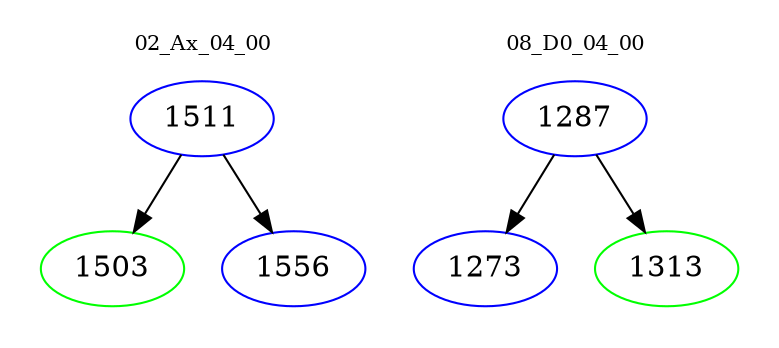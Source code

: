 digraph{
subgraph cluster_0 {
color = white
label = "02_Ax_04_00";
fontsize=10;
T0_1511 [label="1511", color="blue"]
T0_1511 -> T0_1503 [color="black"]
T0_1503 [label="1503", color="green"]
T0_1511 -> T0_1556 [color="black"]
T0_1556 [label="1556", color="blue"]
}
subgraph cluster_1 {
color = white
label = "08_D0_04_00";
fontsize=10;
T1_1287 [label="1287", color="blue"]
T1_1287 -> T1_1273 [color="black"]
T1_1273 [label="1273", color="blue"]
T1_1287 -> T1_1313 [color="black"]
T1_1313 [label="1313", color="green"]
}
}
